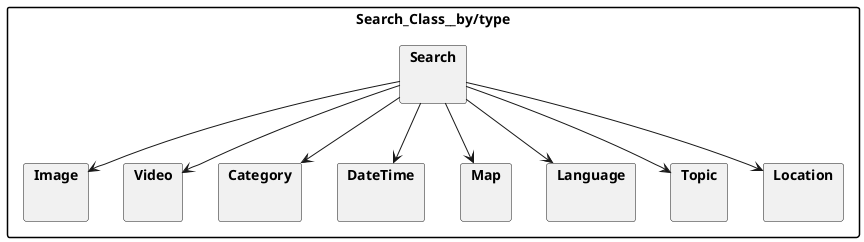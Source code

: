 @startuml
skinparam packageStyle rectangle
Package Search_Class__by/type {
    package Search{
    }
    package Image {
    }
     package Video {
    }
     package Category {
    }
     package DateTime {
    }
     package Map {
    }
     package Language {
    }
     package Topic {
    }
     package Location {
    }
}

Search --> Image
Search --> Video
Search --> Category
Search --> DateTime
Search --> Map
Search --> Language
Search --> Topic
Search --> Location
@enduml